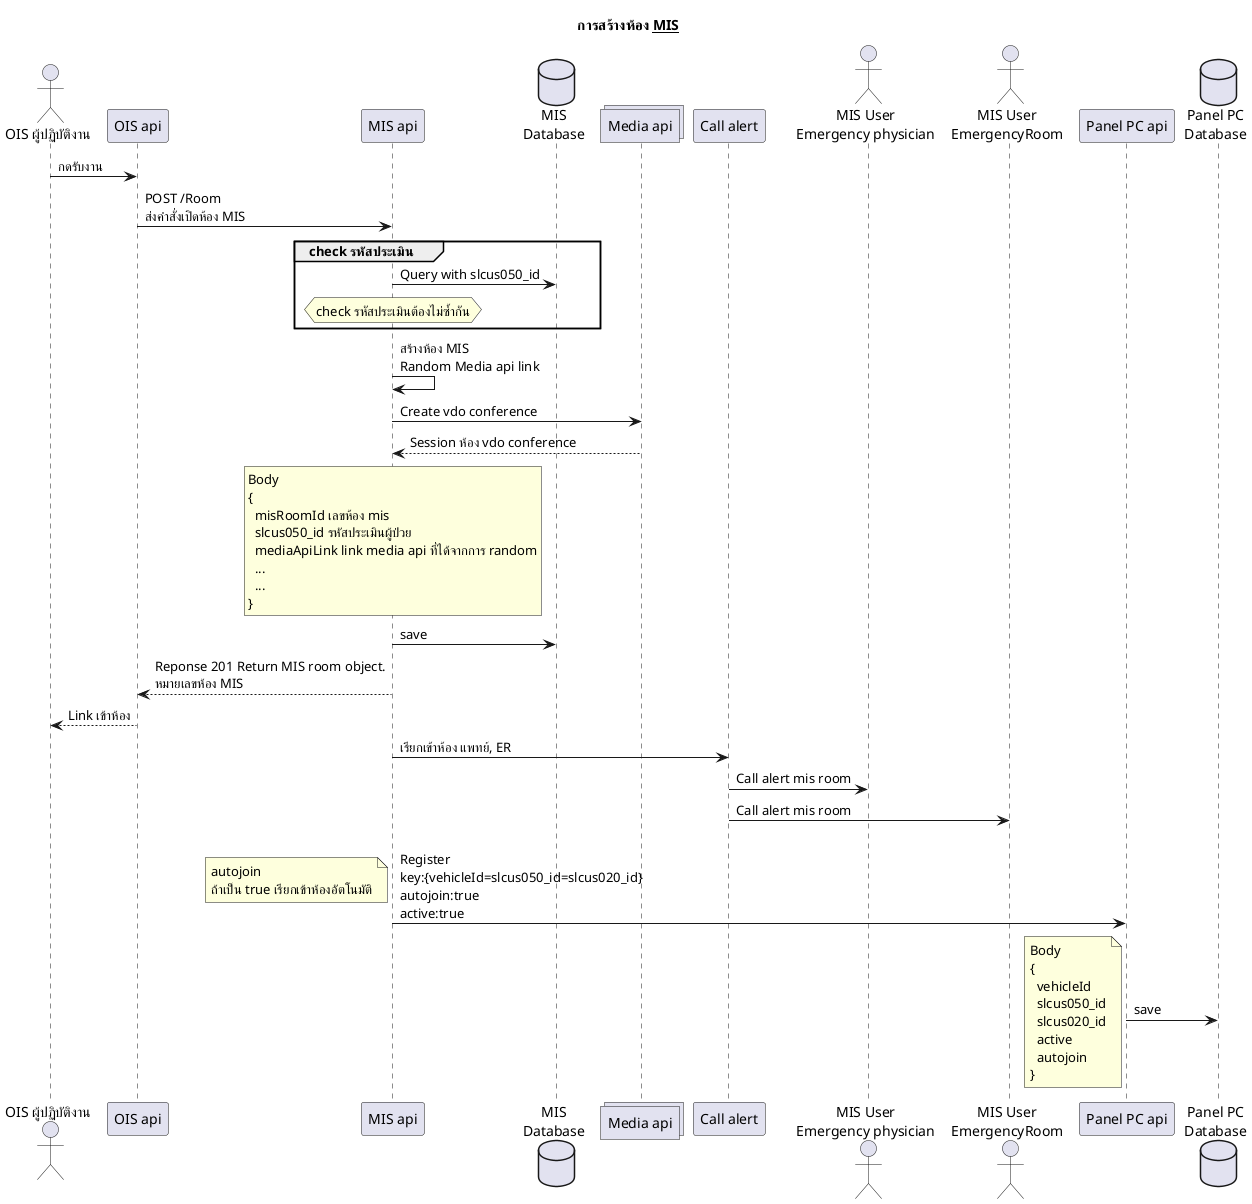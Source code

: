 @startuml
Title การสร้างห้อง __MIS__
  actor "OIS ผู้ปฏิบัติงาน" as OIS
  OIS -> "OIS api": กดรับงาน
  "OIS api"-> "MIS api": POST /Room\nส่งคำสั่งเปิดห้อง MIS

  database "MIS\nDatabase" as misdb
  group check รหัสประเมิน
    "MIS api" -> misdb: Query with slcus050_id
    hnote over "MIS api"
      check รหัสประเมินต้องไม่ซ้ำกัน
    endnote
  end
  "MIS api" -> "MIS api": สร้างห้อง MIS\nRandom Media api link

  collections "Media api" as MediaApi
  "MIS api" -> MediaApi: Create vdo conference
  "MIS api" <-- MediaApi: Session ห้อง vdo conference
  rnote over "MIS api"
    Body
    {
      misRoomId เลขห้อง mis
      slcus050_id รหัสประเมินผู้ป่วย
      mediaApiLink link media api ที่ได้จากการ random
      ...
      ...
    }
  endnote
  "MIS api" -> misdb: save

  "OIS api"<-- "MIS api": Reponse 201 Return MIS room object.\nหมายเลขห้อง MIS
  OIS <-- "OIS api": Link เข้าห้อง
  "MIS api" -> "Call alert": เรียกเข้าห้อง แพทย์, ER

  actor "MIS User\nEmergency physician" as MD
  actor "MIS User\nEmergencyRoom" as ER

  "Call alert" -> MD: Call alert mis room
  "Call alert" -> ER: Call alert mis room

  "MIS api" -> "Panel PC api": \nRegister\nkey:{vehicleId=slcus050_id=slcus020_id}\nautojoin:true\nactive:true
  note left: autojoin\nถ้าเป็น true เรียกเข้าห้องอัตโนมัติ
  database "Panel PC\nDatabase" as paneldb
  "Panel PC api" -> paneldb: save
  note left
    Body
    {
      vehicleId
      slcus050_id
      slcus020_id
      active
      autojoin
    }
  endnote
@enduml
